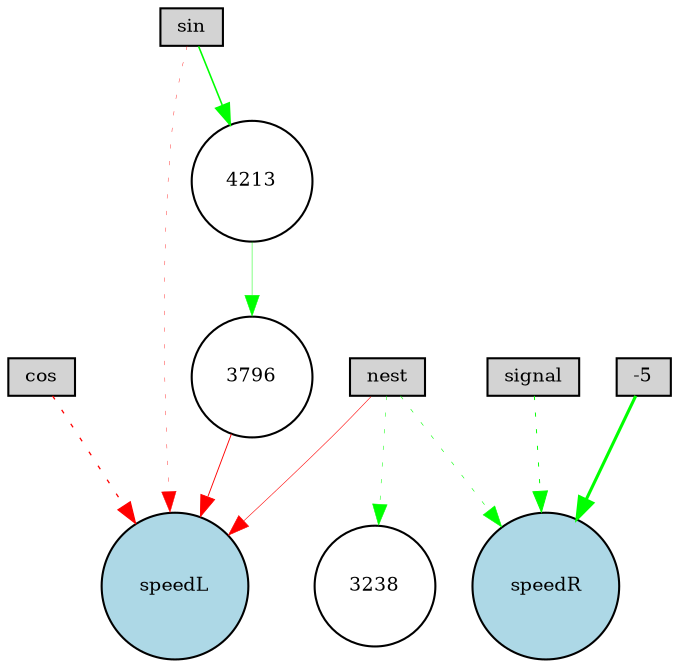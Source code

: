 digraph {
	node [fontsize=9 height=0.2 shape=circle width=0.2]
	cos [fillcolor=lightgray shape=box style=filled]
	sin [fillcolor=lightgray shape=box style=filled]
	nest [fillcolor=lightgray shape=box style=filled]
	signal [fillcolor=lightgray shape=box style=filled]
	-5 [fillcolor=lightgray shape=box style=filled]
	speedL [fillcolor=lightblue style=filled]
	speedR [fillcolor=lightblue style=filled]
	3796 [fillcolor=white style=filled]
	4213 [fillcolor=white style=filled]
	3238 [fillcolor=white style=filled]
	nest -> 3238 [color=green penwidth=0.2423422886285214 style=dotted]
	nest -> speedR [color=green penwidth=0.27584684040612745 style=dotted]
	4213 -> 3796 [color=green penwidth=0.22904910663222774 style=solid]
	-5 -> speedR [color=green penwidth=1.4757896284161562 style=solid]
	signal -> speedR [color=green penwidth=0.463289700932878 style=dotted]
	cos -> speedL [color=red penwidth=0.6153595982108088 style=dotted]
	sin -> 4213 [color=green penwidth=0.7654979899967724 style=solid]
	sin -> speedL [color=red penwidth=0.18506116177626036 style=dotted]
	nest -> speedL [color=red penwidth=0.27388462688748083 style=solid]
	3796 -> speedL [color=red penwidth=0.4415988450020627 style=solid]
}
